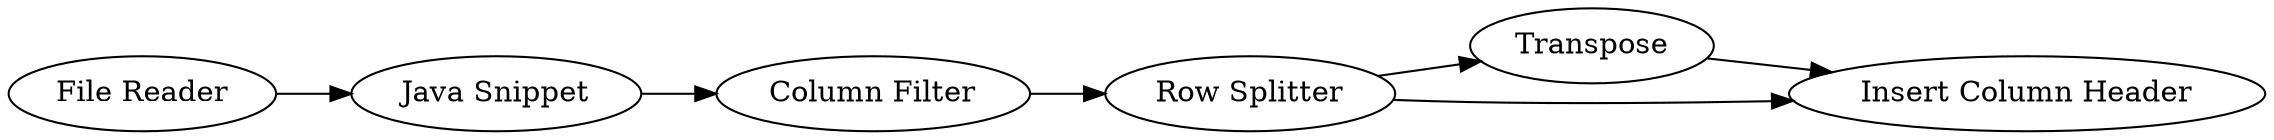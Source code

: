 digraph {
	31 -> 30
	30 -> 33
	29 -> 31
	33 -> 32
	30 -> 32
	27 -> 29
	27 [label="File Reader"]
	29 [label="Java Snippet"]
	31 [label="Column Filter"]
	32 [label="Insert Column Header"]
	33 [label=Transpose]
	30 [label="Row Splitter"]
	rankdir=LR
}
